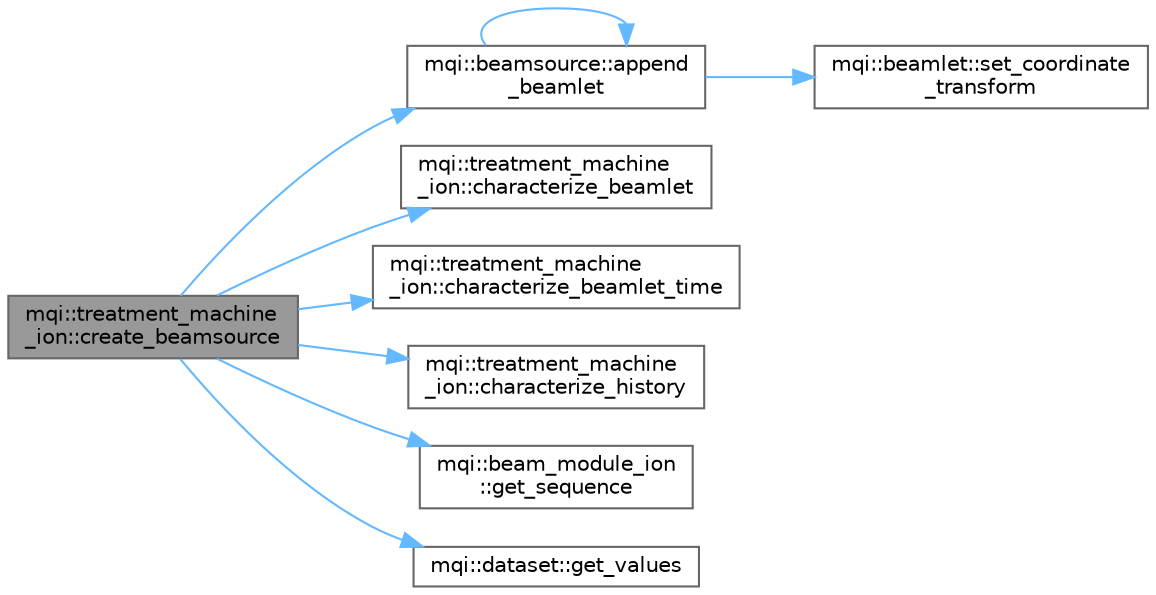 digraph "mqi::treatment_machine_ion::create_beamsource"
{
 // LATEX_PDF_SIZE
  bgcolor="transparent";
  edge [fontname=Helvetica,fontsize=10,labelfontname=Helvetica,labelfontsize=10];
  node [fontname=Helvetica,fontsize=10,shape=box,height=0.2,width=0.4];
  rankdir="LR";
  Node1 [id="Node000001",label="mqi::treatment_machine\l_ion::create_beamsource",height=0.2,width=0.4,color="gray40", fillcolor="grey60", style="filled", fontcolor="black",tooltip="Creates a beam source from a dataset."];
  Node1 -> Node2 [id="edge1_Node000001_Node000002",color="steelblue1",style="solid",tooltip=" "];
  Node2 [id="Node000002",label="mqi::beamsource::append\l_beamlet",height=0.2,width=0.4,color="grey40", fillcolor="white", style="filled",URL="$classmqi_1_1beamsource.html#a187add0373c2eeecba666a2bebb66f3c",tooltip="Appends a beamlet to the source with a specified coordinate transformation."];
  Node2 -> Node2 [id="edge2_Node000002_Node000002",color="steelblue1",style="solid",tooltip=" "];
  Node2 -> Node3 [id="edge3_Node000002_Node000003",color="steelblue1",style="solid",tooltip=" "];
  Node3 [id="Node000003",label="mqi::beamlet::set_coordinate\l_transform",height=0.2,width=0.4,color="grey40", fillcolor="white", style="filled",URL="$classmqi_1_1beamlet.html#aa74720723f8d0f45e5c8b2422c33a894",tooltip="Sets the coordinate transformation for the beamlet."];
  Node1 -> Node4 [id="edge4_Node000001_Node000004",color="steelblue1",style="solid",tooltip=" "];
  Node4 [id="Node000004",label="mqi::treatment_machine\l_ion::characterize_beamlet",height=0.2,width=0.4,color="grey40", fillcolor="white", style="filled",URL="$classmqi_1_1treatment__machine__ion.html#adaa5a0f11b2880fdaa986e5f4b4e3a40",tooltip="Pure virtual method to characterize a modulated beamlet from DICOM spot information."];
  Node1 -> Node5 [id="edge5_Node000001_Node000005",color="steelblue1",style="solid",tooltip=" "];
  Node5 [id="Node000005",label="mqi::treatment_machine\l_ion::characterize_beamlet_time",height=0.2,width=0.4,color="grey40", fillcolor="white", style="filled",URL="$classmqi_1_1treatment__machine__ion.html#afdac8e0f35ab8d4298220fadcd28fb5a",tooltip="Characterizes the beam delivery time for a beamlet."];
  Node1 -> Node6 [id="edge6_Node000001_Node000006",color="steelblue1",style="solid",tooltip=" "];
  Node6 [id="Node000006",label="mqi::treatment_machine\l_ion::characterize_history",height=0.2,width=0.4,color="grey40", fillcolor="white", style="filled",URL="$classmqi_1_1treatment__machine__ion.html#a7361d53d2abca0658da58f5252f499a2",tooltip="Calculates the number of histories for a modulated beamlet."];
  Node1 -> Node7 [id="edge7_Node000001_Node000007",color="steelblue1",style="solid",tooltip=" "];
  Node7 [id="Node000007",label="mqi::beam_module_ion\l::get_sequence",height=0.2,width=0.4,color="grey40", fillcolor="white", style="filled",URL="$classmqi_1_1beam__module__ion.html#a08195b271e0d2a43c5fdf38805cbbaaf",tooltip="Returns a constant pointer to the spot sequence vector."];
  Node1 -> Node8 [id="edge8_Node000001_Node000008",color="steelblue1",style="solid",tooltip=" "];
  Node8 [id="Node000008",label="mqi::dataset::get_values",height=0.2,width=0.4,color="grey40", fillcolor="white", style="filled",URL="$classmqi_1_1dataset.html#a130e4628d63df284815b13831b5e6621",tooltip="Extracts and converts values from a raw DICOM byte stream into a vector of floats."];
}
